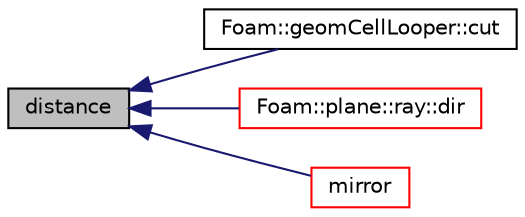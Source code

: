 digraph "distance"
{
  bgcolor="transparent";
  edge [fontname="Helvetica",fontsize="10",labelfontname="Helvetica",labelfontsize="10"];
  node [fontname="Helvetica",fontsize="10",shape=record];
  rankdir="LR";
  Node1 [label="distance",height=0.2,width=0.4,color="black", fillcolor="grey75", style="filled", fontcolor="black"];
  Node1 -> Node2 [dir="back",color="midnightblue",fontsize="10",style="solid",fontname="Helvetica"];
  Node2 [label="Foam::geomCellLooper::cut",height=0.2,width=0.4,color="black",URL="$a00927.html#a4b8ab8f7247f5431501510562ee9ba2a",tooltip="Same but now also base point of cut provided (instead of always. "];
  Node1 -> Node3 [dir="back",color="midnightblue",fontsize="10",style="solid",fontname="Helvetica"];
  Node3 [label="Foam::plane::ray::dir",height=0.2,width=0.4,color="red",URL="$a02128.html#a568b640649867daeb0dd333bdfc614b1"];
  Node1 -> Node4 [dir="back",color="midnightblue",fontsize="10",style="solid",fontname="Helvetica"];
  Node4 [label="mirror",height=0.2,width=0.4,color="red",URL="$a01894.html#a201bf6a76844bf0691a1a21ff5e6abd5",tooltip="Mirror the supplied point in the plane. Return the mirrored point. "];
}
